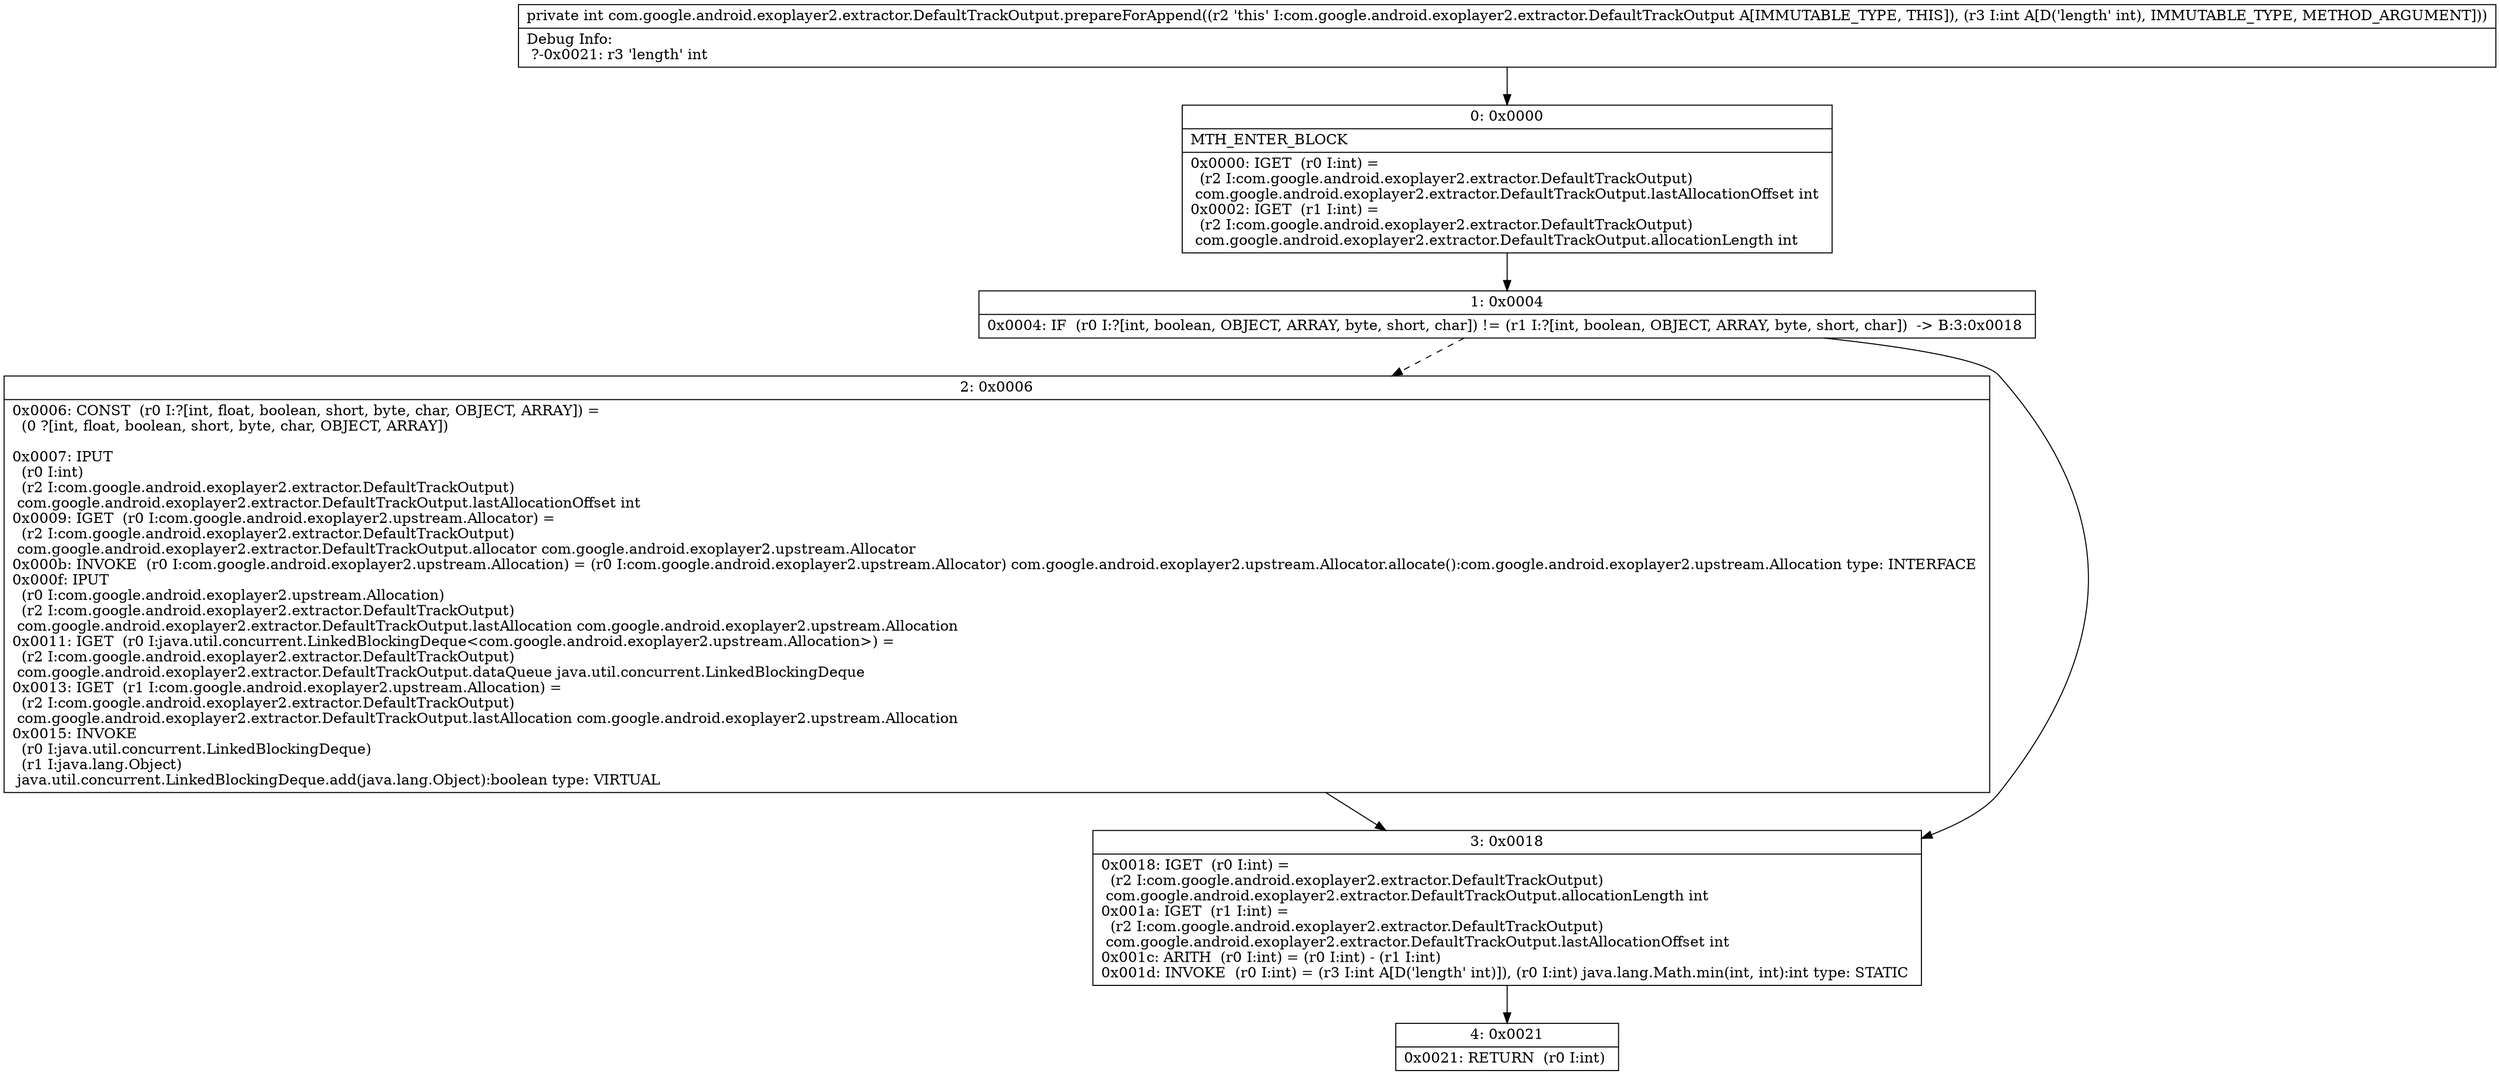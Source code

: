 digraph "CFG forcom.google.android.exoplayer2.extractor.DefaultTrackOutput.prepareForAppend(I)I" {
Node_0 [shape=record,label="{0\:\ 0x0000|MTH_ENTER_BLOCK\l|0x0000: IGET  (r0 I:int) = \l  (r2 I:com.google.android.exoplayer2.extractor.DefaultTrackOutput)\l com.google.android.exoplayer2.extractor.DefaultTrackOutput.lastAllocationOffset int \l0x0002: IGET  (r1 I:int) = \l  (r2 I:com.google.android.exoplayer2.extractor.DefaultTrackOutput)\l com.google.android.exoplayer2.extractor.DefaultTrackOutput.allocationLength int \l}"];
Node_1 [shape=record,label="{1\:\ 0x0004|0x0004: IF  (r0 I:?[int, boolean, OBJECT, ARRAY, byte, short, char]) != (r1 I:?[int, boolean, OBJECT, ARRAY, byte, short, char])  \-\> B:3:0x0018 \l}"];
Node_2 [shape=record,label="{2\:\ 0x0006|0x0006: CONST  (r0 I:?[int, float, boolean, short, byte, char, OBJECT, ARRAY]) = \l  (0 ?[int, float, boolean, short, byte, char, OBJECT, ARRAY])\l \l0x0007: IPUT  \l  (r0 I:int)\l  (r2 I:com.google.android.exoplayer2.extractor.DefaultTrackOutput)\l com.google.android.exoplayer2.extractor.DefaultTrackOutput.lastAllocationOffset int \l0x0009: IGET  (r0 I:com.google.android.exoplayer2.upstream.Allocator) = \l  (r2 I:com.google.android.exoplayer2.extractor.DefaultTrackOutput)\l com.google.android.exoplayer2.extractor.DefaultTrackOutput.allocator com.google.android.exoplayer2.upstream.Allocator \l0x000b: INVOKE  (r0 I:com.google.android.exoplayer2.upstream.Allocation) = (r0 I:com.google.android.exoplayer2.upstream.Allocator) com.google.android.exoplayer2.upstream.Allocator.allocate():com.google.android.exoplayer2.upstream.Allocation type: INTERFACE \l0x000f: IPUT  \l  (r0 I:com.google.android.exoplayer2.upstream.Allocation)\l  (r2 I:com.google.android.exoplayer2.extractor.DefaultTrackOutput)\l com.google.android.exoplayer2.extractor.DefaultTrackOutput.lastAllocation com.google.android.exoplayer2.upstream.Allocation \l0x0011: IGET  (r0 I:java.util.concurrent.LinkedBlockingDeque\<com.google.android.exoplayer2.upstream.Allocation\>) = \l  (r2 I:com.google.android.exoplayer2.extractor.DefaultTrackOutput)\l com.google.android.exoplayer2.extractor.DefaultTrackOutput.dataQueue java.util.concurrent.LinkedBlockingDeque \l0x0013: IGET  (r1 I:com.google.android.exoplayer2.upstream.Allocation) = \l  (r2 I:com.google.android.exoplayer2.extractor.DefaultTrackOutput)\l com.google.android.exoplayer2.extractor.DefaultTrackOutput.lastAllocation com.google.android.exoplayer2.upstream.Allocation \l0x0015: INVOKE  \l  (r0 I:java.util.concurrent.LinkedBlockingDeque)\l  (r1 I:java.lang.Object)\l java.util.concurrent.LinkedBlockingDeque.add(java.lang.Object):boolean type: VIRTUAL \l}"];
Node_3 [shape=record,label="{3\:\ 0x0018|0x0018: IGET  (r0 I:int) = \l  (r2 I:com.google.android.exoplayer2.extractor.DefaultTrackOutput)\l com.google.android.exoplayer2.extractor.DefaultTrackOutput.allocationLength int \l0x001a: IGET  (r1 I:int) = \l  (r2 I:com.google.android.exoplayer2.extractor.DefaultTrackOutput)\l com.google.android.exoplayer2.extractor.DefaultTrackOutput.lastAllocationOffset int \l0x001c: ARITH  (r0 I:int) = (r0 I:int) \- (r1 I:int) \l0x001d: INVOKE  (r0 I:int) = (r3 I:int A[D('length' int)]), (r0 I:int) java.lang.Math.min(int, int):int type: STATIC \l}"];
Node_4 [shape=record,label="{4\:\ 0x0021|0x0021: RETURN  (r0 I:int) \l}"];
MethodNode[shape=record,label="{private int com.google.android.exoplayer2.extractor.DefaultTrackOutput.prepareForAppend((r2 'this' I:com.google.android.exoplayer2.extractor.DefaultTrackOutput A[IMMUTABLE_TYPE, THIS]), (r3 I:int A[D('length' int), IMMUTABLE_TYPE, METHOD_ARGUMENT]))  | Debug Info:\l  ?\-0x0021: r3 'length' int\l}"];
MethodNode -> Node_0;
Node_0 -> Node_1;
Node_1 -> Node_2[style=dashed];
Node_1 -> Node_3;
Node_2 -> Node_3;
Node_3 -> Node_4;
}

